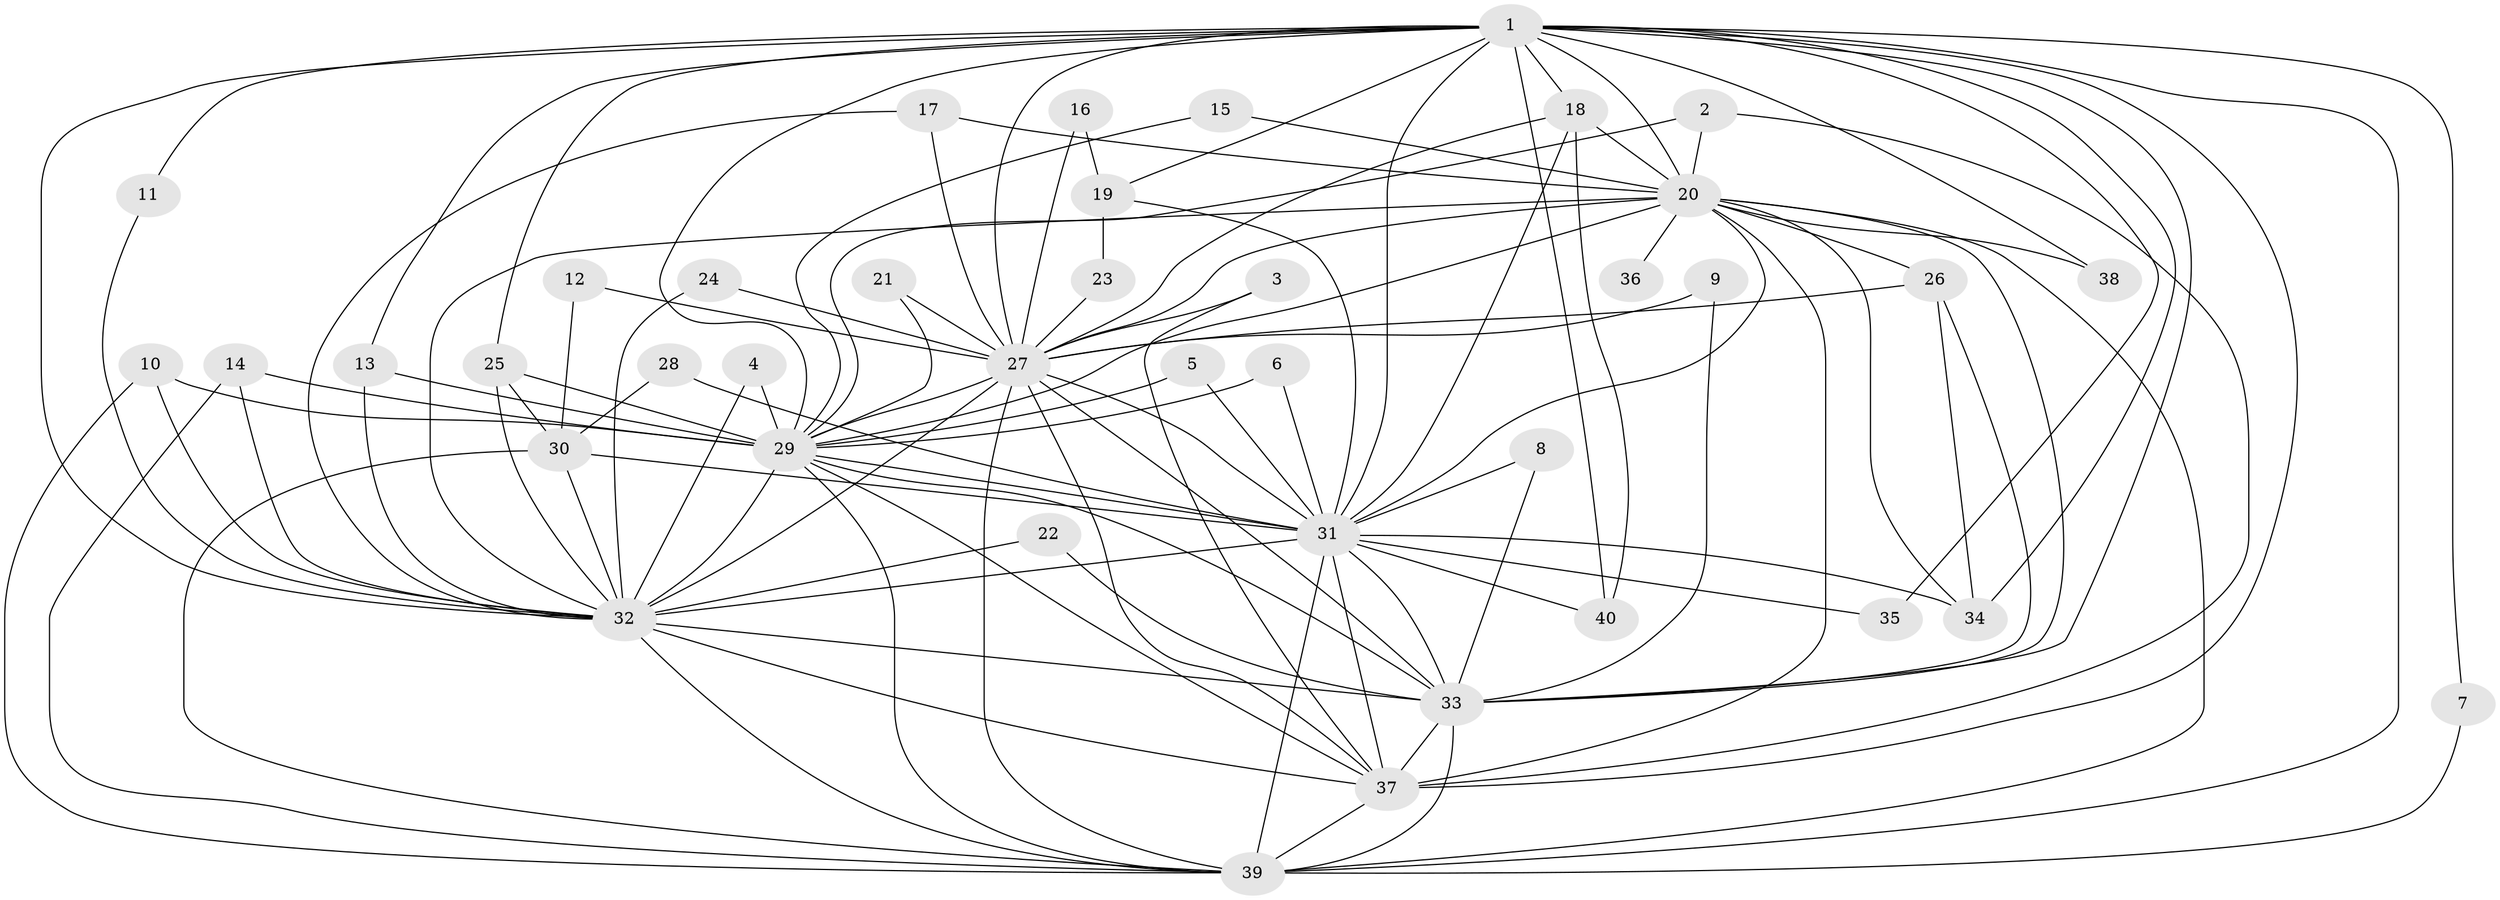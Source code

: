 // original degree distribution, {17: 0.02531645569620253, 13: 0.02531645569620253, 24: 0.012658227848101266, 16: 0.012658227848101266, 25: 0.012658227848101266, 20: 0.012658227848101266, 27: 0.012658227848101266, 21: 0.012658227848101266, 3: 0.20253164556962025, 2: 0.5949367088607594, 6: 0.0379746835443038, 5: 0.012658227848101266, 4: 0.02531645569620253}
// Generated by graph-tools (version 1.1) at 2025/25/03/09/25 03:25:52]
// undirected, 40 vertices, 111 edges
graph export_dot {
graph [start="1"]
  node [color=gray90,style=filled];
  1;
  2;
  3;
  4;
  5;
  6;
  7;
  8;
  9;
  10;
  11;
  12;
  13;
  14;
  15;
  16;
  17;
  18;
  19;
  20;
  21;
  22;
  23;
  24;
  25;
  26;
  27;
  28;
  29;
  30;
  31;
  32;
  33;
  34;
  35;
  36;
  37;
  38;
  39;
  40;
  1 -- 7 [weight=1.0];
  1 -- 11 [weight=1.0];
  1 -- 13 [weight=1.0];
  1 -- 18 [weight=1.0];
  1 -- 19 [weight=2.0];
  1 -- 20 [weight=2.0];
  1 -- 25 [weight=1.0];
  1 -- 27 [weight=3.0];
  1 -- 29 [weight=2.0];
  1 -- 31 [weight=2.0];
  1 -- 32 [weight=2.0];
  1 -- 33 [weight=2.0];
  1 -- 34 [weight=1.0];
  1 -- 35 [weight=1.0];
  1 -- 37 [weight=2.0];
  1 -- 38 [weight=1.0];
  1 -- 39 [weight=3.0];
  1 -- 40 [weight=1.0];
  2 -- 20 [weight=1.0];
  2 -- 29 [weight=1.0];
  2 -- 37 [weight=1.0];
  3 -- 27 [weight=1.0];
  3 -- 37 [weight=1.0];
  4 -- 29 [weight=1.0];
  4 -- 32 [weight=1.0];
  5 -- 29 [weight=1.0];
  5 -- 31 [weight=1.0];
  6 -- 29 [weight=1.0];
  6 -- 31 [weight=1.0];
  7 -- 39 [weight=1.0];
  8 -- 31 [weight=1.0];
  8 -- 33 [weight=1.0];
  9 -- 27 [weight=1.0];
  9 -- 33 [weight=1.0];
  10 -- 29 [weight=1.0];
  10 -- 32 [weight=1.0];
  10 -- 39 [weight=1.0];
  11 -- 32 [weight=1.0];
  12 -- 27 [weight=1.0];
  12 -- 30 [weight=1.0];
  13 -- 29 [weight=1.0];
  13 -- 32 [weight=1.0];
  14 -- 29 [weight=1.0];
  14 -- 32 [weight=1.0];
  14 -- 39 [weight=1.0];
  15 -- 20 [weight=1.0];
  15 -- 29 [weight=1.0];
  16 -- 19 [weight=1.0];
  16 -- 27 [weight=1.0];
  17 -- 20 [weight=1.0];
  17 -- 27 [weight=1.0];
  17 -- 32 [weight=1.0];
  18 -- 20 [weight=1.0];
  18 -- 27 [weight=1.0];
  18 -- 31 [weight=1.0];
  18 -- 40 [weight=1.0];
  19 -- 23 [weight=1.0];
  19 -- 31 [weight=2.0];
  20 -- 26 [weight=1.0];
  20 -- 27 [weight=1.0];
  20 -- 29 [weight=1.0];
  20 -- 31 [weight=1.0];
  20 -- 32 [weight=2.0];
  20 -- 33 [weight=1.0];
  20 -- 34 [weight=1.0];
  20 -- 36 [weight=1.0];
  20 -- 37 [weight=2.0];
  20 -- 38 [weight=1.0];
  20 -- 39 [weight=2.0];
  21 -- 27 [weight=1.0];
  21 -- 29 [weight=1.0];
  22 -- 32 [weight=1.0];
  22 -- 33 [weight=1.0];
  23 -- 27 [weight=1.0];
  24 -- 27 [weight=1.0];
  24 -- 32 [weight=1.0];
  25 -- 29 [weight=1.0];
  25 -- 30 [weight=1.0];
  25 -- 32 [weight=1.0];
  26 -- 27 [weight=2.0];
  26 -- 33 [weight=1.0];
  26 -- 34 [weight=1.0];
  27 -- 29 [weight=1.0];
  27 -- 31 [weight=3.0];
  27 -- 32 [weight=3.0];
  27 -- 33 [weight=1.0];
  27 -- 37 [weight=1.0];
  27 -- 39 [weight=1.0];
  28 -- 30 [weight=1.0];
  28 -- 31 [weight=1.0];
  29 -- 31 [weight=1.0];
  29 -- 32 [weight=1.0];
  29 -- 33 [weight=1.0];
  29 -- 37 [weight=1.0];
  29 -- 39 [weight=2.0];
  30 -- 31 [weight=1.0];
  30 -- 32 [weight=2.0];
  30 -- 39 [weight=1.0];
  31 -- 32 [weight=1.0];
  31 -- 33 [weight=1.0];
  31 -- 34 [weight=1.0];
  31 -- 35 [weight=1.0];
  31 -- 37 [weight=1.0];
  31 -- 39 [weight=3.0];
  31 -- 40 [weight=1.0];
  32 -- 33 [weight=1.0];
  32 -- 37 [weight=2.0];
  32 -- 39 [weight=2.0];
  33 -- 37 [weight=1.0];
  33 -- 39 [weight=2.0];
  37 -- 39 [weight=1.0];
}
